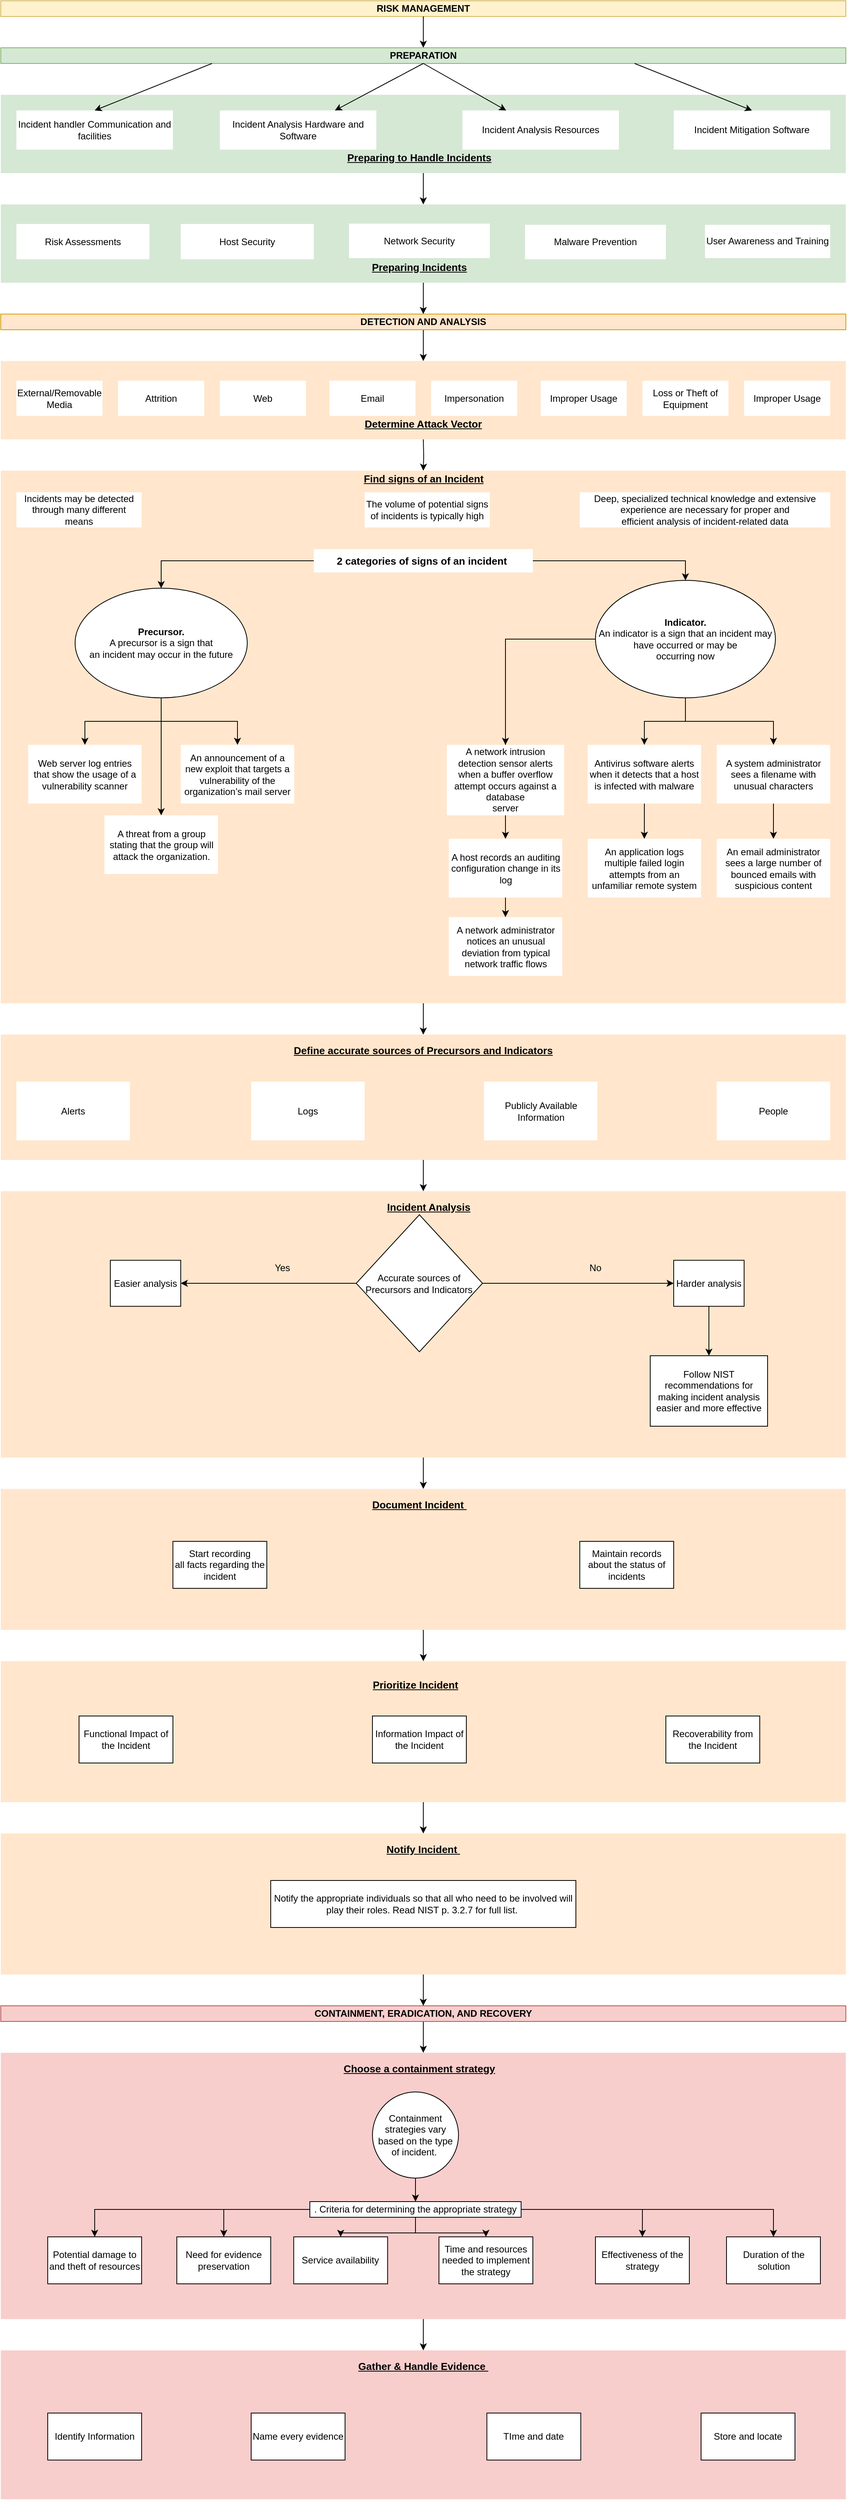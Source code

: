 <mxfile version="15.2.7" type="github" pages="2">
  <diagram id="2HpPP-bICAGdmHpTmiFh" name="Page-1">
    <mxGraphModel dx="1185" dy="635" grid="1" gridSize="10" guides="1" tooltips="1" connect="1" arrows="1" fold="1" page="1" pageScale="1" pageWidth="1169" pageHeight="827" math="0" shadow="0">
      <root>
        <mxCell id="0" />
        <mxCell id="1" parent="0" />
        <mxCell id="R-Eaw4uN9UbWOstKoqbW-2" value="&lt;b&gt;RISK MANAGEMENT&lt;/b&gt;" style="text;html=1;align=center;verticalAlign=middle;whiteSpace=wrap;rounded=0;fillColor=#fff2cc;strokeColor=#d6b656;" parent="1" vertex="1">
          <mxGeometry x="40" y="40" width="1080" height="20" as="geometry" />
        </mxCell>
        <mxCell id="R-Eaw4uN9UbWOstKoqbW-4" value="" style="endArrow=classic;html=1;exitX=0.5;exitY=1;exitDx=0;exitDy=0;entryX=0.5;entryY=0;entryDx=0;entryDy=0;" parent="1" source="R-Eaw4uN9UbWOstKoqbW-2" target="R-Eaw4uN9UbWOstKoqbW-5" edge="1">
          <mxGeometry width="50" height="50" relative="1" as="geometry">
            <mxPoint x="320" y="80" as="sourcePoint" />
            <mxPoint x="320" y="100" as="targetPoint" />
          </mxGeometry>
        </mxCell>
        <mxCell id="R-Eaw4uN9UbWOstKoqbW-5" value="&lt;b&gt;&lt;font style=&quot;font-size: 12px&quot;&gt;PREPARATION&lt;/font&gt;&lt;/b&gt;" style="text;html=1;align=center;verticalAlign=middle;whiteSpace=wrap;rounded=0;fillColor=#d5e8d4;strokeColor=#82b366;" parent="1" vertex="1">
          <mxGeometry x="40" y="100" width="1080" height="20" as="geometry" />
        </mxCell>
        <mxCell id="iwnnFERjuLGPFcT2uMJZ-8" value="" style="rounded=0;whiteSpace=wrap;html=1;strokeColor=none;fillColor=#d5e8d4;" parent="1" vertex="1">
          <mxGeometry x="40" y="160" width="1080" height="100" as="geometry" />
        </mxCell>
        <mxCell id="R-Eaw4uN9UbWOstKoqbW-8" value="Incident handler Communication and facilities" style="text;html=1;align=center;verticalAlign=middle;whiteSpace=wrap;rounded=0;fillColor=default;strokeColor=none;" parent="1" vertex="1">
          <mxGeometry x="60" y="180" width="200" height="50" as="geometry" />
        </mxCell>
        <mxCell id="R-Eaw4uN9UbWOstKoqbW-11" value="Incident Analysis Hardware and Software" style="text;html=1;align=center;verticalAlign=middle;whiteSpace=wrap;rounded=0;fillColor=default;strokeColor=none;" parent="1" vertex="1">
          <mxGeometry x="320" y="180" width="200" height="50" as="geometry" />
        </mxCell>
        <mxCell id="R-Eaw4uN9UbWOstKoqbW-12" value="Incident Analysis Resources" style="text;html=1;align=center;verticalAlign=middle;whiteSpace=wrap;rounded=0;fillColor=default;strokeColor=none;" parent="1" vertex="1">
          <mxGeometry x="630" y="180" width="200" height="50" as="geometry" />
        </mxCell>
        <mxCell id="R-Eaw4uN9UbWOstKoqbW-13" value="Incident Mitigation Software" style="text;html=1;align=center;verticalAlign=middle;whiteSpace=wrap;rounded=0;fillColor=default;strokeColor=none;" parent="1" vertex="1">
          <mxGeometry x="900" y="180" width="200" height="50" as="geometry" />
        </mxCell>
        <mxCell id="iwnnFERjuLGPFcT2uMJZ-1" value="" style="endArrow=classic;html=1;entryX=0.5;entryY=0;entryDx=0;entryDy=0;exitX=0.25;exitY=1;exitDx=0;exitDy=0;" parent="1" source="R-Eaw4uN9UbWOstKoqbW-5" target="R-Eaw4uN9UbWOstKoqbW-8" edge="1">
          <mxGeometry width="50" height="50" relative="1" as="geometry">
            <mxPoint x="110" y="122" as="sourcePoint" />
            <mxPoint x="210" y="130" as="targetPoint" />
          </mxGeometry>
        </mxCell>
        <mxCell id="iwnnFERjuLGPFcT2uMJZ-2" value="" style="endArrow=classic;html=1;exitX=0.5;exitY=1;exitDx=0;exitDy=0;" parent="1" source="R-Eaw4uN9UbWOstKoqbW-5" target="R-Eaw4uN9UbWOstKoqbW-11" edge="1">
          <mxGeometry width="50" height="50" relative="1" as="geometry">
            <mxPoint x="379.58" y="120" as="sourcePoint" />
            <mxPoint x="380" y="178" as="targetPoint" />
          </mxGeometry>
        </mxCell>
        <mxCell id="iwnnFERjuLGPFcT2uMJZ-3" value="" style="endArrow=classic;html=1;exitX=0.5;exitY=1;exitDx=0;exitDy=0;" parent="1" source="R-Eaw4uN9UbWOstKoqbW-5" target="R-Eaw4uN9UbWOstKoqbW-12" edge="1">
          <mxGeometry width="50" height="50" relative="1" as="geometry">
            <mxPoint x="580" y="140" as="sourcePoint" />
            <mxPoint x="730" y="178" as="targetPoint" />
          </mxGeometry>
        </mxCell>
        <mxCell id="iwnnFERjuLGPFcT2uMJZ-4" value="" style="endArrow=classic;html=1;exitX=0.75;exitY=1;exitDx=0;exitDy=0;entryX=0.5;entryY=0;entryDx=0;entryDy=0;" parent="1" source="R-Eaw4uN9UbWOstKoqbW-5" target="R-Eaw4uN9UbWOstKoqbW-13" edge="1">
          <mxGeometry width="50" height="50" relative="1" as="geometry">
            <mxPoint x="1049.58" y="122" as="sourcePoint" />
            <mxPoint x="1049.58" y="180" as="targetPoint" />
          </mxGeometry>
        </mxCell>
        <mxCell id="iwnnFERjuLGPFcT2uMJZ-9" value="&lt;b&gt;&lt;font style=&quot;font-size: 13px&quot;&gt;&lt;u&gt;Preparing to Handle Incidents&lt;/u&gt;&lt;/font&gt;&lt;br&gt;&lt;/b&gt;" style="text;html=1;strokeColor=none;fillColor=none;align=center;verticalAlign=middle;whiteSpace=wrap;rounded=0;" parent="1" vertex="1">
          <mxGeometry x="460" y="230" width="230" height="20" as="geometry" />
        </mxCell>
        <mxCell id="hXuzACPKQtS0b_j040UV-15" style="edgeStyle=orthogonalEdgeStyle;rounded=0;orthogonalLoop=1;jettySize=auto;html=1;" edge="1" parent="1" source="hXuzACPKQtS0b_j040UV-2" target="hXuzACPKQtS0b_j040UV-13">
          <mxGeometry relative="1" as="geometry" />
        </mxCell>
        <mxCell id="hXuzACPKQtS0b_j040UV-2" value="" style="rounded=0;whiteSpace=wrap;html=1;strokeColor=none;fillColor=#d5e8d4;" vertex="1" parent="1">
          <mxGeometry x="40" y="300" width="1080" height="100" as="geometry" />
        </mxCell>
        <mxCell id="hXuzACPKQtS0b_j040UV-3" value="" style="endArrow=classic;html=1;entryX=0.5;entryY=0;entryDx=0;entryDy=0;exitX=0.5;exitY=1;exitDx=0;exitDy=0;" edge="1" parent="1" source="iwnnFERjuLGPFcT2uMJZ-8" target="hXuzACPKQtS0b_j040UV-2">
          <mxGeometry width="50" height="50" relative="1" as="geometry">
            <mxPoint x="590" y="270" as="sourcePoint" />
            <mxPoint x="570" y="320" as="targetPoint" />
          </mxGeometry>
        </mxCell>
        <mxCell id="hXuzACPKQtS0b_j040UV-8" value="Risk Assessments" style="text;html=1;align=center;verticalAlign=middle;whiteSpace=wrap;rounded=0;fillColor=default;strokeColor=none;" vertex="1" parent="1">
          <mxGeometry x="60" y="325" width="170" height="45" as="geometry" />
        </mxCell>
        <mxCell id="hXuzACPKQtS0b_j040UV-9" value="Host Security" style="text;html=1;align=center;verticalAlign=middle;whiteSpace=wrap;rounded=0;fillColor=default;strokeColor=none;" vertex="1" parent="1">
          <mxGeometry x="270" y="325" width="170" height="45" as="geometry" />
        </mxCell>
        <mxCell id="hXuzACPKQtS0b_j040UV-10" value="Network Security" style="text;html=1;align=center;verticalAlign=middle;whiteSpace=wrap;rounded=0;fillColor=default;strokeColor=none;" vertex="1" parent="1">
          <mxGeometry x="485" y="324.5" width="180" height="44" as="geometry" />
        </mxCell>
        <mxCell id="hXuzACPKQtS0b_j040UV-11" value="Malware Prevention" style="text;html=1;align=center;verticalAlign=middle;whiteSpace=wrap;rounded=0;fillColor=default;strokeColor=none;" vertex="1" parent="1">
          <mxGeometry x="710" y="326" width="180" height="44" as="geometry" />
        </mxCell>
        <mxCell id="hXuzACPKQtS0b_j040UV-12" value="User Awareness and Training" style="text;html=1;align=center;verticalAlign=middle;whiteSpace=wrap;rounded=0;fillColor=default;strokeColor=none;" vertex="1" parent="1">
          <mxGeometry x="940" y="326" width="160" height="42.5" as="geometry" />
        </mxCell>
        <mxCell id="hXuzACPKQtS0b_j040UV-16" value="" style="edgeStyle=orthogonalEdgeStyle;rounded=0;orthogonalLoop=1;jettySize=auto;html=1;" edge="1" parent="1" source="hXuzACPKQtS0b_j040UV-13" target="hXuzACPKQtS0b_j040UV-14">
          <mxGeometry relative="1" as="geometry" />
        </mxCell>
        <mxCell id="hXuzACPKQtS0b_j040UV-13" value="&lt;b&gt;&lt;font style=&quot;font-size: 12px&quot;&gt;DETECTION AND ANALYSIS&lt;/font&gt;&lt;/b&gt;" style="text;html=1;align=center;verticalAlign=middle;whiteSpace=wrap;rounded=0;fillColor=#ffe6cc;strokeColor=#d79b00;" vertex="1" parent="1">
          <mxGeometry x="40" y="440" width="1080" height="20" as="geometry" />
        </mxCell>
        <mxCell id="hXuzACPKQtS0b_j040UV-17" value="&lt;b&gt;&lt;font style=&quot;font-size: 13px&quot;&gt;&lt;u&gt;Preparing Incidents&lt;/u&gt;&lt;/font&gt;&lt;br&gt;&lt;/b&gt;" style="text;html=1;strokeColor=none;fillColor=none;align=center;verticalAlign=middle;whiteSpace=wrap;rounded=0;" vertex="1" parent="1">
          <mxGeometry x="460" y="370" width="230" height="20" as="geometry" />
        </mxCell>
        <mxCell id="hXuzACPKQtS0b_j040UV-14" value="" style="rounded=0;whiteSpace=wrap;html=1;strokeColor=none;fillColor=#ffe6cc;" vertex="1" parent="1">
          <mxGeometry x="40" y="500" width="1080" height="100" as="geometry" />
        </mxCell>
        <mxCell id="hXuzACPKQtS0b_j040UV-18" value="&lt;b&gt;&lt;u&gt;&lt;font style=&quot;font-size: 13px&quot;&gt;Determine Attack Vector&lt;/font&gt;&lt;/u&gt;&lt;/b&gt;" style="text;html=1;strokeColor=none;fillColor=none;align=center;verticalAlign=middle;whiteSpace=wrap;rounded=0;" vertex="1" parent="1">
          <mxGeometry x="496.25" y="570" width="167.5" height="20" as="geometry" />
        </mxCell>
        <mxCell id="hXuzACPKQtS0b_j040UV-19" value="External/Removable Media" style="text;html=1;align=center;verticalAlign=middle;whiteSpace=wrap;rounded=0;fillColor=default;strokeColor=none;" vertex="1" parent="1">
          <mxGeometry x="60" y="525" width="110" height="45" as="geometry" />
        </mxCell>
        <mxCell id="hXuzACPKQtS0b_j040UV-20" value="Attrition" style="text;html=1;align=center;verticalAlign=middle;whiteSpace=wrap;rounded=0;fillColor=default;strokeColor=none;" vertex="1" parent="1">
          <mxGeometry x="190" y="525" width="110" height="45" as="geometry" />
        </mxCell>
        <mxCell id="hXuzACPKQtS0b_j040UV-21" value="Web" style="text;html=1;align=center;verticalAlign=middle;whiteSpace=wrap;rounded=0;fillColor=default;strokeColor=none;" vertex="1" parent="1">
          <mxGeometry x="320" y="525" width="110" height="45" as="geometry" />
        </mxCell>
        <mxCell id="hXuzACPKQtS0b_j040UV-22" value="Email" style="text;html=1;align=center;verticalAlign=middle;whiteSpace=wrap;rounded=0;fillColor=default;strokeColor=none;" vertex="1" parent="1">
          <mxGeometry x="460" y="525" width="110" height="45" as="geometry" />
        </mxCell>
        <mxCell id="hXuzACPKQtS0b_j040UV-23" value="Impersonation" style="text;html=1;align=center;verticalAlign=middle;whiteSpace=wrap;rounded=0;fillColor=default;strokeColor=none;" vertex="1" parent="1">
          <mxGeometry x="590" y="525" width="110" height="45" as="geometry" />
        </mxCell>
        <mxCell id="hXuzACPKQtS0b_j040UV-24" value="Improper Usage" style="text;html=1;align=center;verticalAlign=middle;whiteSpace=wrap;rounded=0;fillColor=default;strokeColor=none;" vertex="1" parent="1">
          <mxGeometry x="730" y="525" width="110" height="45" as="geometry" />
        </mxCell>
        <mxCell id="hXuzACPKQtS0b_j040UV-25" value="Loss or Theft of Equipment" style="text;html=1;align=center;verticalAlign=middle;whiteSpace=wrap;rounded=0;fillColor=default;strokeColor=none;" vertex="1" parent="1">
          <mxGeometry x="860" y="525" width="110" height="45" as="geometry" />
        </mxCell>
        <mxCell id="hXuzACPKQtS0b_j040UV-26" value="Improper Usage" style="text;html=1;align=center;verticalAlign=middle;whiteSpace=wrap;rounded=0;fillColor=default;strokeColor=none;" vertex="1" parent="1">
          <mxGeometry x="990" y="525" width="110" height="45" as="geometry" />
        </mxCell>
        <mxCell id="hXuzACPKQtS0b_j040UV-66" value="" style="edgeStyle=orthogonalEdgeStyle;rounded=0;orthogonalLoop=1;jettySize=auto;html=1;" edge="1" parent="1" source="hXuzACPKQtS0b_j040UV-27" target="hXuzACPKQtS0b_j040UV-62">
          <mxGeometry relative="1" as="geometry" />
        </mxCell>
        <mxCell id="hXuzACPKQtS0b_j040UV-27" value="" style="rounded=0;whiteSpace=wrap;html=1;strokeColor=none;fillColor=#ffe6cc;" vertex="1" parent="1">
          <mxGeometry x="40" y="640" width="1080" height="680" as="geometry" />
        </mxCell>
        <mxCell id="hXuzACPKQtS0b_j040UV-29" style="edgeStyle=orthogonalEdgeStyle;rounded=0;orthogonalLoop=1;jettySize=auto;html=1;entryX=0.5;entryY=0;entryDx=0;entryDy=0;" edge="1" parent="1" target="hXuzACPKQtS0b_j040UV-27">
          <mxGeometry relative="1" as="geometry">
            <mxPoint x="580" y="600" as="sourcePoint" />
            <mxPoint x="590" y="450" as="targetPoint" />
          </mxGeometry>
        </mxCell>
        <mxCell id="hXuzACPKQtS0b_j040UV-30" value="&lt;b&gt;&lt;u&gt;&lt;font style=&quot;font-size: 13px&quot;&gt;Find signs of an Incident&lt;/font&gt;&lt;/u&gt;&lt;/b&gt;" style="text;html=1;strokeColor=none;fillColor=none;align=center;verticalAlign=middle;whiteSpace=wrap;rounded=0;" vertex="1" parent="1">
          <mxGeometry x="498.75" y="640" width="162.5" height="20" as="geometry" />
        </mxCell>
        <mxCell id="hXuzACPKQtS0b_j040UV-31" value="Incidents may be detected through many different means" style="text;html=1;align=center;verticalAlign=middle;whiteSpace=wrap;rounded=0;fillColor=default;strokeColor=none;" vertex="1" parent="1">
          <mxGeometry x="60" y="667.5" width="160" height="45" as="geometry" />
        </mxCell>
        <mxCell id="hXuzACPKQtS0b_j040UV-32" value="The volume of potential signs of incidents is typically high" style="text;html=1;align=center;verticalAlign=middle;whiteSpace=wrap;rounded=0;fillColor=default;strokeColor=none;" vertex="1" parent="1">
          <mxGeometry x="505" y="667.5" width="160" height="45" as="geometry" />
        </mxCell>
        <mxCell id="hXuzACPKQtS0b_j040UV-33" value="Deep, specialized technical knowledge and extensive experience are necessary for proper and&lt;br/&gt;efficient analysis of incident-related data" style="text;html=1;align=center;verticalAlign=middle;whiteSpace=wrap;rounded=0;fillColor=default;strokeColor=none;" vertex="1" parent="1">
          <mxGeometry x="780" y="667.5" width="320" height="45" as="geometry" />
        </mxCell>
        <mxCell id="hXuzACPKQtS0b_j040UV-41" style="edgeStyle=orthogonalEdgeStyle;rounded=0;orthogonalLoop=1;jettySize=auto;html=1;" edge="1" parent="1" source="hXuzACPKQtS0b_j040UV-34" target="hXuzACPKQtS0b_j040UV-40">
          <mxGeometry relative="1" as="geometry" />
        </mxCell>
        <mxCell id="hXuzACPKQtS0b_j040UV-44" style="edgeStyle=orthogonalEdgeStyle;rounded=0;orthogonalLoop=1;jettySize=auto;html=1;entryX=0.5;entryY=0;entryDx=0;entryDy=0;" edge="1" parent="1" source="hXuzACPKQtS0b_j040UV-34" target="hXuzACPKQtS0b_j040UV-42">
          <mxGeometry relative="1" as="geometry" />
        </mxCell>
        <mxCell id="hXuzACPKQtS0b_j040UV-45" style="edgeStyle=orthogonalEdgeStyle;rounded=0;orthogonalLoop=1;jettySize=auto;html=1;" edge="1" parent="1" source="hXuzACPKQtS0b_j040UV-34" target="hXuzACPKQtS0b_j040UV-43">
          <mxGeometry relative="1" as="geometry" />
        </mxCell>
        <mxCell id="hXuzACPKQtS0b_j040UV-34" value="&lt;b&gt;Precursor. &lt;br&gt;&lt;/b&gt;A precursor is a sign that&lt;br&gt;an incident may occur in the future" style="ellipse;whiteSpace=wrap;html=1;" vertex="1" parent="1">
          <mxGeometry x="135" y="790" width="220" height="140" as="geometry" />
        </mxCell>
        <mxCell id="hXuzACPKQtS0b_j040UV-47" style="edgeStyle=orthogonalEdgeStyle;rounded=0;orthogonalLoop=1;jettySize=auto;html=1;entryX=0.5;entryY=0;entryDx=0;entryDy=0;" edge="1" parent="1" source="hXuzACPKQtS0b_j040UV-35" target="hXuzACPKQtS0b_j040UV-46">
          <mxGeometry relative="1" as="geometry" />
        </mxCell>
        <mxCell id="hXuzACPKQtS0b_j040UV-52" style="edgeStyle=orthogonalEdgeStyle;rounded=0;orthogonalLoop=1;jettySize=auto;html=1;entryX=0.5;entryY=0;entryDx=0;entryDy=0;" edge="1" parent="1" source="hXuzACPKQtS0b_j040UV-35" target="hXuzACPKQtS0b_j040UV-48">
          <mxGeometry relative="1" as="geometry" />
        </mxCell>
        <mxCell id="hXuzACPKQtS0b_j040UV-53" style="edgeStyle=orthogonalEdgeStyle;rounded=0;orthogonalLoop=1;jettySize=auto;html=1;entryX=0.5;entryY=0;entryDx=0;entryDy=0;" edge="1" parent="1" source="hXuzACPKQtS0b_j040UV-35" target="hXuzACPKQtS0b_j040UV-50">
          <mxGeometry relative="1" as="geometry" />
        </mxCell>
        <mxCell id="hXuzACPKQtS0b_j040UV-55" style="edgeStyle=orthogonalEdgeStyle;rounded=0;orthogonalLoop=1;jettySize=auto;html=1;entryX=0.5;entryY=0;entryDx=0;entryDy=0;startArrow=none;" edge="1" parent="1" source="hXuzACPKQtS0b_j040UV-46" target="hXuzACPKQtS0b_j040UV-51">
          <mxGeometry relative="1" as="geometry" />
        </mxCell>
        <mxCell id="hXuzACPKQtS0b_j040UV-35" value="&lt;b&gt;Indicator.&lt;/b&gt; &lt;br&gt;An indicator is a sign that an incident may have occurred or may be&lt;br&gt;occurring now" style="ellipse;whiteSpace=wrap;html=1;" vertex="1" parent="1">
          <mxGeometry x="800" y="780" width="230" height="150" as="geometry" />
        </mxCell>
        <mxCell id="hXuzACPKQtS0b_j040UV-38" style="edgeStyle=orthogonalEdgeStyle;rounded=0;orthogonalLoop=1;jettySize=auto;html=1;" edge="1" parent="1" source="hXuzACPKQtS0b_j040UV-37" target="hXuzACPKQtS0b_j040UV-34">
          <mxGeometry relative="1" as="geometry" />
        </mxCell>
        <mxCell id="hXuzACPKQtS0b_j040UV-39" style="edgeStyle=orthogonalEdgeStyle;rounded=0;orthogonalLoop=1;jettySize=auto;html=1;entryX=0.5;entryY=0;entryDx=0;entryDy=0;" edge="1" parent="1" source="hXuzACPKQtS0b_j040UV-37" target="hXuzACPKQtS0b_j040UV-35">
          <mxGeometry relative="1" as="geometry" />
        </mxCell>
        <mxCell id="hXuzACPKQtS0b_j040UV-37" value="&lt;b&gt;&lt;font style=&quot;font-size: 13px&quot;&gt;2 categories of signs of an incident&amp;nbsp;&lt;/font&gt;&lt;/b&gt;" style="text;html=1;strokeColor=none;fillColor=default;align=center;verticalAlign=middle;whiteSpace=wrap;rounded=0;" vertex="1" parent="1">
          <mxGeometry x="440" y="740" width="280" height="30" as="geometry" />
        </mxCell>
        <mxCell id="hXuzACPKQtS0b_j040UV-40" value="Web server log entries that show the usage of a vulnerability scanner" style="rounded=0;whiteSpace=wrap;html=1;fillColor=default;strokeColor=none;" vertex="1" parent="1">
          <mxGeometry x="75" y="990" width="145" height="75" as="geometry" />
        </mxCell>
        <mxCell id="hXuzACPKQtS0b_j040UV-42" value="An announcement of a new exploit that targets a vulnerability of the organization’s mail server" style="rounded=0;whiteSpace=wrap;html=1;fillColor=default;strokeColor=none;" vertex="1" parent="1">
          <mxGeometry x="270" y="990" width="145" height="75" as="geometry" />
        </mxCell>
        <mxCell id="hXuzACPKQtS0b_j040UV-43" value="A threat from a group stating that the group will attack the organization." style="rounded=0;whiteSpace=wrap;html=1;fillColor=default;strokeColor=none;" vertex="1" parent="1">
          <mxGeometry x="172.5" y="1080" width="145" height="75" as="geometry" />
        </mxCell>
        <mxCell id="hXuzACPKQtS0b_j040UV-60" value="" style="edgeStyle=orthogonalEdgeStyle;rounded=0;orthogonalLoop=1;jettySize=auto;html=1;" edge="1" parent="1" source="hXuzACPKQtS0b_j040UV-48" target="hXuzACPKQtS0b_j040UV-49">
          <mxGeometry relative="1" as="geometry" />
        </mxCell>
        <mxCell id="hXuzACPKQtS0b_j040UV-48" value="Antivirus software alerts when it detects that a host is infected with malware" style="rounded=0;whiteSpace=wrap;html=1;fillColor=default;strokeColor=none;" vertex="1" parent="1">
          <mxGeometry x="790" y="990" width="145" height="75" as="geometry" />
        </mxCell>
        <mxCell id="hXuzACPKQtS0b_j040UV-49" value="An application logs multiple failed login attempts from an unfamiliar remote system" style="rounded=0;whiteSpace=wrap;html=1;fillColor=default;strokeColor=none;" vertex="1" parent="1">
          <mxGeometry x="790" y="1110" width="145" height="75" as="geometry" />
        </mxCell>
        <mxCell id="hXuzACPKQtS0b_j040UV-61" value="" style="edgeStyle=orthogonalEdgeStyle;rounded=0;orthogonalLoop=1;jettySize=auto;html=1;" edge="1" parent="1" source="hXuzACPKQtS0b_j040UV-50" target="hXuzACPKQtS0b_j040UV-57">
          <mxGeometry relative="1" as="geometry" />
        </mxCell>
        <mxCell id="hXuzACPKQtS0b_j040UV-50" value="A system administrator sees a filename with unusual characters" style="rounded=0;whiteSpace=wrap;html=1;fillColor=default;strokeColor=none;" vertex="1" parent="1">
          <mxGeometry x="955" y="990" width="145" height="75" as="geometry" />
        </mxCell>
        <mxCell id="hXuzACPKQtS0b_j040UV-59" value="" style="edgeStyle=orthogonalEdgeStyle;rounded=0;orthogonalLoop=1;jettySize=auto;html=1;" edge="1" parent="1" source="hXuzACPKQtS0b_j040UV-51" target="hXuzACPKQtS0b_j040UV-58">
          <mxGeometry relative="1" as="geometry" />
        </mxCell>
        <mxCell id="hXuzACPKQtS0b_j040UV-51" value="A host records an auditing configuration change in its log" style="rounded=0;whiteSpace=wrap;html=1;fillColor=default;strokeColor=none;" vertex="1" parent="1">
          <mxGeometry x="612.5" y="1110" width="145" height="75" as="geometry" />
        </mxCell>
        <mxCell id="hXuzACPKQtS0b_j040UV-46" value="A network intrusion detection sensor alerts when a buffer overflow attempt occurs against a database&lt;br/&gt;server" style="rounded=0;whiteSpace=wrap;html=1;fillColor=default;strokeColor=none;" vertex="1" parent="1">
          <mxGeometry x="610" y="990" width="150" height="90" as="geometry" />
        </mxCell>
        <mxCell id="hXuzACPKQtS0b_j040UV-56" value="" style="edgeStyle=orthogonalEdgeStyle;rounded=0;orthogonalLoop=1;jettySize=auto;html=1;entryX=0.5;entryY=0;entryDx=0;entryDy=0;endArrow=none;" edge="1" parent="1" source="hXuzACPKQtS0b_j040UV-35" target="hXuzACPKQtS0b_j040UV-46">
          <mxGeometry relative="1" as="geometry">
            <mxPoint x="800" y="855" as="sourcePoint" />
            <mxPoint x="682.5" y="1100" as="targetPoint" />
          </mxGeometry>
        </mxCell>
        <mxCell id="hXuzACPKQtS0b_j040UV-57" value="An email administrator sees a large number of bounced emails with suspicious content" style="rounded=0;whiteSpace=wrap;html=1;fillColor=default;strokeColor=none;" vertex="1" parent="1">
          <mxGeometry x="955" y="1110" width="145" height="75" as="geometry" />
        </mxCell>
        <mxCell id="hXuzACPKQtS0b_j040UV-58" value="A network administrator notices an unusual deviation from typical network traffic flows" style="rounded=0;whiteSpace=wrap;html=1;fillColor=default;strokeColor=none;" vertex="1" parent="1">
          <mxGeometry x="612.5" y="1210" width="145" height="75" as="geometry" />
        </mxCell>
        <mxCell id="hXuzACPKQtS0b_j040UV-72" value="" style="edgeStyle=orthogonalEdgeStyle;rounded=0;orthogonalLoop=1;jettySize=auto;html=1;" edge="1" parent="1" source="hXuzACPKQtS0b_j040UV-62" target="hXuzACPKQtS0b_j040UV-71">
          <mxGeometry relative="1" as="geometry" />
        </mxCell>
        <mxCell id="hXuzACPKQtS0b_j040UV-62" value="" style="rounded=0;whiteSpace=wrap;html=1;strokeColor=none;fillColor=#ffe6cc;" vertex="1" parent="1">
          <mxGeometry x="40" y="1360" width="1080" height="160" as="geometry" />
        </mxCell>
        <mxCell id="hXuzACPKQtS0b_j040UV-63" value="&lt;b&gt;&lt;font style=&quot;font-size: 13px&quot;&gt;&lt;u&gt;Define accurate sources of Precursors and Indicators&lt;/u&gt;&lt;/font&gt;&lt;/b&gt;" style="text;html=1;strokeColor=none;fillColor=none;align=center;verticalAlign=middle;whiteSpace=wrap;rounded=0;" vertex="1" parent="1">
          <mxGeometry x="407.19" y="1370" width="345.62" height="20" as="geometry" />
        </mxCell>
        <mxCell id="hXuzACPKQtS0b_j040UV-67" value="Alerts" style="rounded=0;whiteSpace=wrap;html=1;fillColor=default;strokeColor=none;" vertex="1" parent="1">
          <mxGeometry x="60" y="1420" width="145" height="75" as="geometry" />
        </mxCell>
        <mxCell id="hXuzACPKQtS0b_j040UV-68" value="Logs" style="rounded=0;whiteSpace=wrap;html=1;fillColor=default;strokeColor=none;" vertex="1" parent="1">
          <mxGeometry x="360" y="1420" width="145" height="75" as="geometry" />
        </mxCell>
        <mxCell id="hXuzACPKQtS0b_j040UV-69" value="Publicly Available Information" style="rounded=0;whiteSpace=wrap;html=1;fillColor=default;strokeColor=none;" vertex="1" parent="1">
          <mxGeometry x="657.5" y="1420" width="145" height="75" as="geometry" />
        </mxCell>
        <mxCell id="hXuzACPKQtS0b_j040UV-70" value="People" style="rounded=0;whiteSpace=wrap;html=1;fillColor=default;strokeColor=none;" vertex="1" parent="1">
          <mxGeometry x="955" y="1420" width="145" height="75" as="geometry" />
        </mxCell>
        <mxCell id="hXuzACPKQtS0b_j040UV-94" value="" style="edgeStyle=orthogonalEdgeStyle;rounded=0;orthogonalLoop=1;jettySize=auto;html=1;" edge="1" parent="1" source="hXuzACPKQtS0b_j040UV-71" target="hXuzACPKQtS0b_j040UV-88">
          <mxGeometry relative="1" as="geometry" />
        </mxCell>
        <mxCell id="hXuzACPKQtS0b_j040UV-71" value="" style="rounded=0;whiteSpace=wrap;html=1;strokeColor=none;fillColor=#ffe6cc;" vertex="1" parent="1">
          <mxGeometry x="40" y="1560" width="1080" height="340" as="geometry" />
        </mxCell>
        <mxCell id="hXuzACPKQtS0b_j040UV-73" value="&lt;span style=&quot;font-size: 13px&quot;&gt;&lt;b&gt;&lt;u&gt;Incident Analysis&lt;/u&gt;&lt;/b&gt;&lt;/span&gt;" style="text;html=1;strokeColor=none;fillColor=none;align=center;verticalAlign=middle;whiteSpace=wrap;rounded=0;" vertex="1" parent="1">
          <mxGeometry x="414.38" y="1570" width="345.62" height="20" as="geometry" />
        </mxCell>
        <mxCell id="hXuzACPKQtS0b_j040UV-75" value="Easier analysis" style="rounded=0;whiteSpace=wrap;html=1;fillColor=default;" vertex="1" parent="1">
          <mxGeometry x="180" y="1648.13" width="90" height="58.75" as="geometry" />
        </mxCell>
        <mxCell id="hXuzACPKQtS0b_j040UV-78" style="edgeStyle=orthogonalEdgeStyle;rounded=0;orthogonalLoop=1;jettySize=auto;html=1;" edge="1" parent="1" source="hXuzACPKQtS0b_j040UV-77" target="hXuzACPKQtS0b_j040UV-75">
          <mxGeometry relative="1" as="geometry" />
        </mxCell>
        <mxCell id="hXuzACPKQtS0b_j040UV-82" style="edgeStyle=orthogonalEdgeStyle;rounded=0;orthogonalLoop=1;jettySize=auto;html=1;entryX=0;entryY=0.5;entryDx=0;entryDy=0;" edge="1" parent="1" source="hXuzACPKQtS0b_j040UV-77" target="hXuzACPKQtS0b_j040UV-79">
          <mxGeometry relative="1" as="geometry" />
        </mxCell>
        <mxCell id="hXuzACPKQtS0b_j040UV-77" value="Accurate sources of Precursors and Indicators" style="rhombus;whiteSpace=wrap;html=1;fillColor=default;" vertex="1" parent="1">
          <mxGeometry x="494.29" y="1590" width="161.41" height="175" as="geometry" />
        </mxCell>
        <mxCell id="hXuzACPKQtS0b_j040UV-86" value="" style="edgeStyle=orthogonalEdgeStyle;rounded=0;orthogonalLoop=1;jettySize=auto;html=1;" edge="1" parent="1" source="hXuzACPKQtS0b_j040UV-79" target="hXuzACPKQtS0b_j040UV-85">
          <mxGeometry relative="1" as="geometry" />
        </mxCell>
        <mxCell id="hXuzACPKQtS0b_j040UV-79" value="Harder analysis" style="rounded=0;whiteSpace=wrap;html=1;fillColor=default;" vertex="1" parent="1">
          <mxGeometry x="900" y="1648.13" width="90" height="58.75" as="geometry" />
        </mxCell>
        <mxCell id="hXuzACPKQtS0b_j040UV-83" value="Yes" style="text;html=1;strokeColor=none;fillColor=none;align=center;verticalAlign=middle;whiteSpace=wrap;rounded=0;" vertex="1" parent="1">
          <mxGeometry x="380" y="1648.13" width="40" height="20" as="geometry" />
        </mxCell>
        <mxCell id="hXuzACPKQtS0b_j040UV-84" value="No" style="text;html=1;strokeColor=none;fillColor=none;align=center;verticalAlign=middle;whiteSpace=wrap;rounded=0;" vertex="1" parent="1">
          <mxGeometry x="780" y="1648.13" width="40" height="20" as="geometry" />
        </mxCell>
        <mxCell id="hXuzACPKQtS0b_j040UV-85" value="Follow NIST recommendations for making incident analysis easier and more effective" style="rounded=0;whiteSpace=wrap;html=1;fillColor=default;" vertex="1" parent="1">
          <mxGeometry x="870" y="1770" width="150" height="90" as="geometry" />
        </mxCell>
        <mxCell id="hXuzACPKQtS0b_j040UV-96" value="" style="edgeStyle=orthogonalEdgeStyle;rounded=0;orthogonalLoop=1;jettySize=auto;html=1;" edge="1" parent="1" source="hXuzACPKQtS0b_j040UV-88" target="hXuzACPKQtS0b_j040UV-95">
          <mxGeometry relative="1" as="geometry" />
        </mxCell>
        <mxCell id="hXuzACPKQtS0b_j040UV-88" value="" style="rounded=0;whiteSpace=wrap;html=1;strokeColor=none;fillColor=#ffe6cc;" vertex="1" parent="1">
          <mxGeometry x="40" y="1940" width="1080" height="180" as="geometry" />
        </mxCell>
        <mxCell id="hXuzACPKQtS0b_j040UV-89" value="&lt;span style=&quot;font-size: 13px&quot;&gt;&lt;b&gt;&lt;u&gt;Document Incident&amp;nbsp;&lt;/u&gt;&lt;/b&gt;&lt;/span&gt;" style="text;html=1;strokeColor=none;fillColor=none;align=center;verticalAlign=middle;whiteSpace=wrap;rounded=0;" vertex="1" parent="1">
          <mxGeometry x="402.18" y="1950" width="345.62" height="20" as="geometry" />
        </mxCell>
        <mxCell id="hXuzACPKQtS0b_j040UV-105" value="" style="edgeStyle=orthogonalEdgeStyle;rounded=0;orthogonalLoop=1;jettySize=auto;html=1;" edge="1" parent="1" source="hXuzACPKQtS0b_j040UV-95" target="hXuzACPKQtS0b_j040UV-104">
          <mxGeometry relative="1" as="geometry" />
        </mxCell>
        <mxCell id="hXuzACPKQtS0b_j040UV-95" value="" style="rounded=0;whiteSpace=wrap;html=1;strokeColor=none;fillColor=#ffe6cc;" vertex="1" parent="1">
          <mxGeometry x="40" y="2160" width="1080" height="180" as="geometry" />
        </mxCell>
        <mxCell id="hXuzACPKQtS0b_j040UV-98" value="Functional Impact of the Incident" style="rounded=0;whiteSpace=wrap;html=1;fillColor=default;" vertex="1" parent="1">
          <mxGeometry x="140" y="2230" width="120" height="60" as="geometry" />
        </mxCell>
        <mxCell id="hXuzACPKQtS0b_j040UV-99" value="Information Impact of the Incident" style="rounded=0;whiteSpace=wrap;html=1;fillColor=default;" vertex="1" parent="1">
          <mxGeometry x="515" y="2230" width="120" height="60" as="geometry" />
        </mxCell>
        <mxCell id="hXuzACPKQtS0b_j040UV-100" value="Recoverability from the Incident" style="rounded=0;whiteSpace=wrap;html=1;fillColor=default;" vertex="1" parent="1">
          <mxGeometry x="890" y="2230" width="120" height="60" as="geometry" />
        </mxCell>
        <mxCell id="hXuzACPKQtS0b_j040UV-102" value="Start recording&lt;br/&gt;all facts regarding the incident" style="rounded=0;whiteSpace=wrap;html=1;fillColor=default;" vertex="1" parent="1">
          <mxGeometry x="260" y="2007" width="120" height="60" as="geometry" />
        </mxCell>
        <mxCell id="hXuzACPKQtS0b_j040UV-103" value="Maintain records about the status of incidents" style="rounded=0;whiteSpace=wrap;html=1;fillColor=default;" vertex="1" parent="1">
          <mxGeometry x="780" y="2007" width="120" height="60" as="geometry" />
        </mxCell>
        <mxCell id="hXuzACPKQtS0b_j040UV-110" value="" style="edgeStyle=orthogonalEdgeStyle;rounded=0;orthogonalLoop=1;jettySize=auto;html=1;" edge="1" parent="1" source="hXuzACPKQtS0b_j040UV-104" target="hXuzACPKQtS0b_j040UV-109">
          <mxGeometry relative="1" as="geometry" />
        </mxCell>
        <mxCell id="hXuzACPKQtS0b_j040UV-104" value="" style="rounded=0;whiteSpace=wrap;html=1;strokeColor=none;fillColor=#ffe6cc;" vertex="1" parent="1">
          <mxGeometry x="40" y="2380" width="1080" height="180" as="geometry" />
        </mxCell>
        <mxCell id="hXuzACPKQtS0b_j040UV-106" value="&lt;span style=&quot;font-size: 13px&quot;&gt;&lt;b&gt;&lt;u&gt;Prioritize Incident&lt;/u&gt;&lt;/b&gt;&lt;/span&gt;" style="text;html=1;strokeColor=none;fillColor=none;align=center;verticalAlign=middle;whiteSpace=wrap;rounded=0;" vertex="1" parent="1">
          <mxGeometry x="397.19" y="2180" width="345.62" height="20" as="geometry" />
        </mxCell>
        <mxCell id="hXuzACPKQtS0b_j040UV-107" value="&lt;b&gt;&lt;u&gt;&lt;font style=&quot;font-size: 13px&quot;&gt;Notify Incident&amp;nbsp;&lt;/font&gt;&lt;/u&gt;&lt;/b&gt;" style="text;html=1;strokeColor=none;fillColor=none;align=center;verticalAlign=middle;whiteSpace=wrap;rounded=0;" vertex="1" parent="1">
          <mxGeometry x="530" y="2390" width="100" height="20" as="geometry" />
        </mxCell>
        <mxCell id="hXuzACPKQtS0b_j040UV-108" value="Notify the appropriate individuals so that all who need to be involved will play their roles. Read NIST p. 3.2.7 for full list.&amp;nbsp;" style="rounded=0;whiteSpace=wrap;html=1;fillColor=default;" vertex="1" parent="1">
          <mxGeometry x="385" y="2440" width="390" height="60" as="geometry" />
        </mxCell>
        <mxCell id="hXuzACPKQtS0b_j040UV-131" style="edgeStyle=orthogonalEdgeStyle;rounded=0;orthogonalLoop=1;jettySize=auto;html=1;entryX=0.5;entryY=0;entryDx=0;entryDy=0;" edge="1" parent="1" source="hXuzACPKQtS0b_j040UV-109" target="hXuzACPKQtS0b_j040UV-111">
          <mxGeometry relative="1" as="geometry" />
        </mxCell>
        <mxCell id="hXuzACPKQtS0b_j040UV-109" value="&lt;b&gt;CONTAINMENT, ERADICATION, AND RECOVERY&lt;/b&gt;" style="text;html=1;align=center;verticalAlign=middle;whiteSpace=wrap;rounded=0;fillColor=#f8cecc;strokeColor=#b85450;" vertex="1" parent="1">
          <mxGeometry x="40" y="2600" width="1080" height="20" as="geometry" />
        </mxCell>
        <mxCell id="hXuzACPKQtS0b_j040UV-133" value="" style="edgeStyle=orthogonalEdgeStyle;rounded=0;orthogonalLoop=1;jettySize=auto;html=1;" edge="1" parent="1" source="hXuzACPKQtS0b_j040UV-111" target="hXuzACPKQtS0b_j040UV-132">
          <mxGeometry relative="1" as="geometry" />
        </mxCell>
        <mxCell id="hXuzACPKQtS0b_j040UV-111" value="" style="rounded=0;whiteSpace=wrap;html=1;strokeColor=none;fillColor=#f8cecc;" vertex="1" parent="1">
          <mxGeometry x="40" y="2660" width="1080" height="340" as="geometry" />
        </mxCell>
        <mxCell id="hXuzACPKQtS0b_j040UV-112" value="&lt;b&gt;&lt;u&gt;&lt;font style=&quot;font-size: 13px&quot;&gt;Choose a containment strategy&lt;/font&gt;&lt;/u&gt;&lt;/b&gt;" style="text;html=1;strokeColor=none;fillColor=none;align=center;verticalAlign=middle;whiteSpace=wrap;rounded=0;" vertex="1" parent="1">
          <mxGeometry x="469.99" y="2670" width="210" height="20" as="geometry" />
        </mxCell>
        <mxCell id="hXuzACPKQtS0b_j040UV-116" value="" style="edgeStyle=orthogonalEdgeStyle;rounded=0;orthogonalLoop=1;jettySize=auto;html=1;" edge="1" parent="1" source="hXuzACPKQtS0b_j040UV-114" target="hXuzACPKQtS0b_j040UV-115">
          <mxGeometry relative="1" as="geometry" />
        </mxCell>
        <mxCell id="hXuzACPKQtS0b_j040UV-114" value="&lt;span&gt;Containment strategies vary based on the type of incident.&amp;nbsp;&lt;/span&gt;" style="ellipse;whiteSpace=wrap;html=1;aspect=fixed;fillColor=default;" vertex="1" parent="1">
          <mxGeometry x="515" y="2710" width="110" height="110" as="geometry" />
        </mxCell>
        <mxCell id="hXuzACPKQtS0b_j040UV-123" style="edgeStyle=orthogonalEdgeStyle;rounded=0;orthogonalLoop=1;jettySize=auto;html=1;entryX=0.5;entryY=0;entryDx=0;entryDy=0;" edge="1" parent="1" source="hXuzACPKQtS0b_j040UV-115" target="hXuzACPKQtS0b_j040UV-117">
          <mxGeometry relative="1" as="geometry" />
        </mxCell>
        <mxCell id="hXuzACPKQtS0b_j040UV-124" style="edgeStyle=orthogonalEdgeStyle;rounded=0;orthogonalLoop=1;jettySize=auto;html=1;" edge="1" parent="1" source="hXuzACPKQtS0b_j040UV-115" target="hXuzACPKQtS0b_j040UV-118">
          <mxGeometry relative="1" as="geometry" />
        </mxCell>
        <mxCell id="hXuzACPKQtS0b_j040UV-125" style="edgeStyle=orthogonalEdgeStyle;rounded=0;orthogonalLoop=1;jettySize=auto;html=1;entryX=0.5;entryY=0;entryDx=0;entryDy=0;" edge="1" parent="1" source="hXuzACPKQtS0b_j040UV-115" target="hXuzACPKQtS0b_j040UV-119">
          <mxGeometry relative="1" as="geometry" />
        </mxCell>
        <mxCell id="hXuzACPKQtS0b_j040UV-126" style="edgeStyle=orthogonalEdgeStyle;rounded=0;orthogonalLoop=1;jettySize=auto;html=1;entryX=0.5;entryY=0;entryDx=0;entryDy=0;" edge="1" parent="1" source="hXuzACPKQtS0b_j040UV-115" target="hXuzACPKQtS0b_j040UV-121">
          <mxGeometry relative="1" as="geometry" />
        </mxCell>
        <mxCell id="hXuzACPKQtS0b_j040UV-128" style="edgeStyle=orthogonalEdgeStyle;rounded=0;orthogonalLoop=1;jettySize=auto;html=1;entryX=0.5;entryY=0;entryDx=0;entryDy=0;" edge="1" parent="1" source="hXuzACPKQtS0b_j040UV-115" target="hXuzACPKQtS0b_j040UV-120">
          <mxGeometry relative="1" as="geometry" />
        </mxCell>
        <mxCell id="hXuzACPKQtS0b_j040UV-130" style="edgeStyle=orthogonalEdgeStyle;rounded=0;orthogonalLoop=1;jettySize=auto;html=1;entryX=0.5;entryY=0;entryDx=0;entryDy=0;" edge="1" parent="1" source="hXuzACPKQtS0b_j040UV-115" target="hXuzACPKQtS0b_j040UV-122">
          <mxGeometry relative="1" as="geometry" />
        </mxCell>
        <mxCell id="hXuzACPKQtS0b_j040UV-115" value=". Criteria for determining the appropriate strategy" style="rounded=0;whiteSpace=wrap;html=1;fillColor=default;" vertex="1" parent="1">
          <mxGeometry x="435" y="2850" width="270" height="20" as="geometry" />
        </mxCell>
        <mxCell id="hXuzACPKQtS0b_j040UV-117" value="Potential damage to and theft of resources" style="rounded=0;whiteSpace=wrap;html=1;fillColor=default;" vertex="1" parent="1">
          <mxGeometry x="100" y="2895" width="120" height="60" as="geometry" />
        </mxCell>
        <mxCell id="hXuzACPKQtS0b_j040UV-118" value="Need for evidence preservation" style="rounded=0;whiteSpace=wrap;html=1;fillColor=default;" vertex="1" parent="1">
          <mxGeometry x="265" y="2895" width="120" height="60" as="geometry" />
        </mxCell>
        <mxCell id="hXuzACPKQtS0b_j040UV-119" value="Service availability" style="rounded=0;whiteSpace=wrap;html=1;fillColor=default;" vertex="1" parent="1">
          <mxGeometry x="414.38" y="2895" width="120" height="60" as="geometry" />
        </mxCell>
        <mxCell id="hXuzACPKQtS0b_j040UV-120" value="Effectiveness of the strategy" style="rounded=0;whiteSpace=wrap;html=1;fillColor=default;" vertex="1" parent="1">
          <mxGeometry x="800" y="2895" width="120" height="60" as="geometry" />
        </mxCell>
        <mxCell id="hXuzACPKQtS0b_j040UV-121" value="Time and resources needed to implement the strategy" style="rounded=0;whiteSpace=wrap;html=1;fillColor=default;" vertex="1" parent="1">
          <mxGeometry x="600" y="2895" width="120" height="60" as="geometry" />
        </mxCell>
        <mxCell id="hXuzACPKQtS0b_j040UV-122" value="Duration of the solution " style="rounded=0;whiteSpace=wrap;html=1;fillColor=default;" vertex="1" parent="1">
          <mxGeometry x="967.5" y="2895" width="120" height="60" as="geometry" />
        </mxCell>
        <mxCell id="hXuzACPKQtS0b_j040UV-132" value="" style="rounded=0;whiteSpace=wrap;html=1;strokeColor=none;fillColor=#f8cecc;" vertex="1" parent="1">
          <mxGeometry x="40" y="3040" width="1080" height="190" as="geometry" />
        </mxCell>
        <mxCell id="hXuzACPKQtS0b_j040UV-134" value="&lt;u&gt;&lt;b&gt;&lt;font style=&quot;font-size: 13px&quot;&gt;Gather &amp;amp; Handle Evidence&amp;nbsp;&lt;/font&gt;&lt;/b&gt;&lt;/u&gt;" style="text;html=1;strokeColor=none;fillColor=none;align=center;verticalAlign=middle;whiteSpace=wrap;rounded=0;" vertex="1" parent="1">
          <mxGeometry x="495" y="3050" width="170" height="20" as="geometry" />
        </mxCell>
        <mxCell id="hXuzACPKQtS0b_j040UV-135" value="Identify Information" style="rounded=0;whiteSpace=wrap;html=1;fillColor=default;" vertex="1" parent="1">
          <mxGeometry x="100" y="3120" width="120" height="60" as="geometry" />
        </mxCell>
        <mxCell id="hXuzACPKQtS0b_j040UV-136" value="Name every evidence" style="rounded=0;whiteSpace=wrap;html=1;fillColor=default;" vertex="1" parent="1">
          <mxGeometry x="360" y="3120" width="120" height="60" as="geometry" />
        </mxCell>
        <mxCell id="hXuzACPKQtS0b_j040UV-138" value="TIme and date" style="rounded=0;whiteSpace=wrap;html=1;fillColor=default;" vertex="1" parent="1">
          <mxGeometry x="661.25" y="3120" width="120" height="60" as="geometry" />
        </mxCell>
        <mxCell id="hXuzACPKQtS0b_j040UV-139" value="Store and locate" style="rounded=0;whiteSpace=wrap;html=1;fillColor=default;" vertex="1" parent="1">
          <mxGeometry x="935" y="3120" width="120" height="60" as="geometry" />
        </mxCell>
      </root>
    </mxGraphModel>
  </diagram>
  <diagram id="h2QpLRTnuL7eqwxKNE09" name="Page-2">
    <mxGraphModel dx="1422" dy="705" grid="1" gridSize="10" guides="1" tooltips="1" connect="1" arrows="1" fold="1" page="1" pageScale="1" pageWidth="1169" pageHeight="827" math="0" shadow="0">
      <root>
        <mxCell id="JOSpV3ROqNeyWr1z_Bff-0" />
        <mxCell id="JOSpV3ROqNeyWr1z_Bff-1" parent="JOSpV3ROqNeyWr1z_Bff-0" />
      </root>
    </mxGraphModel>
  </diagram>
</mxfile>

